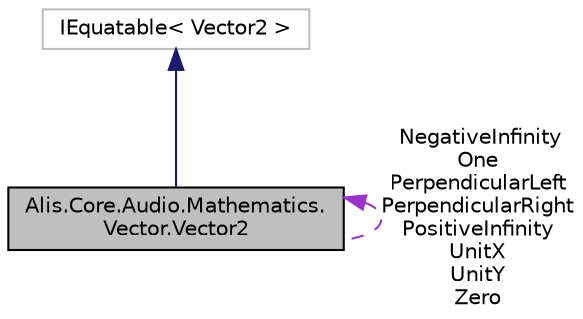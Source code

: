 digraph "Alis.Core.Audio.Mathematics.Vector.Vector2"
{
 // LATEX_PDF_SIZE
  edge [fontname="Helvetica",fontsize="10",labelfontname="Helvetica",labelfontsize="10"];
  node [fontname="Helvetica",fontsize="10",shape=record];
  Node1 [label="Alis.Core.Audio.Mathematics.\lVector.Vector2",height=0.2,width=0.4,color="black", fillcolor="grey75", style="filled", fontcolor="black",tooltip="Represents a 2D vector using two single-precision floating-point numbers."];
  Node2 -> Node1 [dir="back",color="midnightblue",fontsize="10",style="solid",fontname="Helvetica"];
  Node2 [label="IEquatable\< Vector2 \>",height=0.2,width=0.4,color="grey75", fillcolor="white", style="filled",tooltip=" "];
  Node1 -> Node1 [dir="back",color="darkorchid3",fontsize="10",style="dashed",label=" NegativeInfinity\nOne\nPerpendicularLeft\nPerpendicularRight\nPositiveInfinity\nUnitX\nUnitY\nZero" ,fontname="Helvetica"];
}
